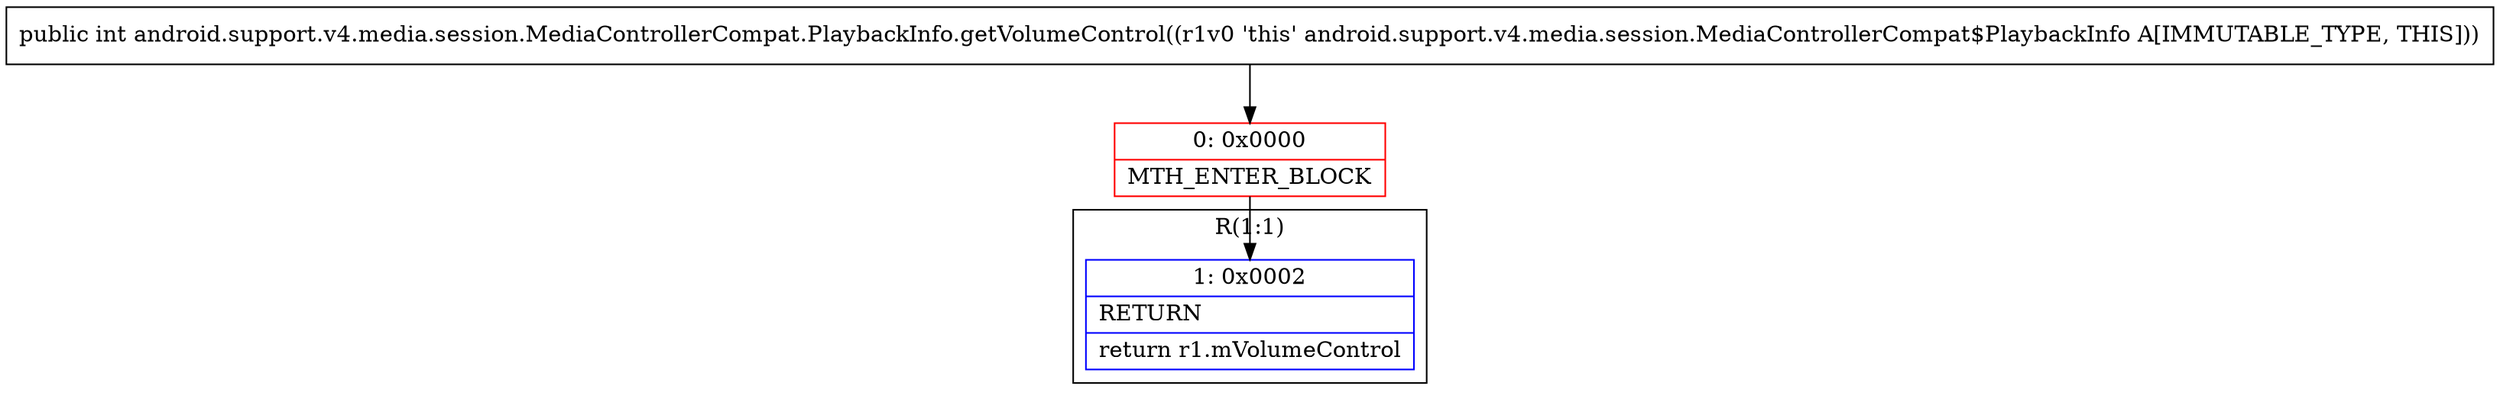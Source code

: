 digraph "CFG forandroid.support.v4.media.session.MediaControllerCompat.PlaybackInfo.getVolumeControl()I" {
subgraph cluster_Region_1363624949 {
label = "R(1:1)";
node [shape=record,color=blue];
Node_1 [shape=record,label="{1\:\ 0x0002|RETURN\l|return r1.mVolumeControl\l}"];
}
Node_0 [shape=record,color=red,label="{0\:\ 0x0000|MTH_ENTER_BLOCK\l}"];
MethodNode[shape=record,label="{public int android.support.v4.media.session.MediaControllerCompat.PlaybackInfo.getVolumeControl((r1v0 'this' android.support.v4.media.session.MediaControllerCompat$PlaybackInfo A[IMMUTABLE_TYPE, THIS])) }"];
MethodNode -> Node_0;
Node_0 -> Node_1;
}

